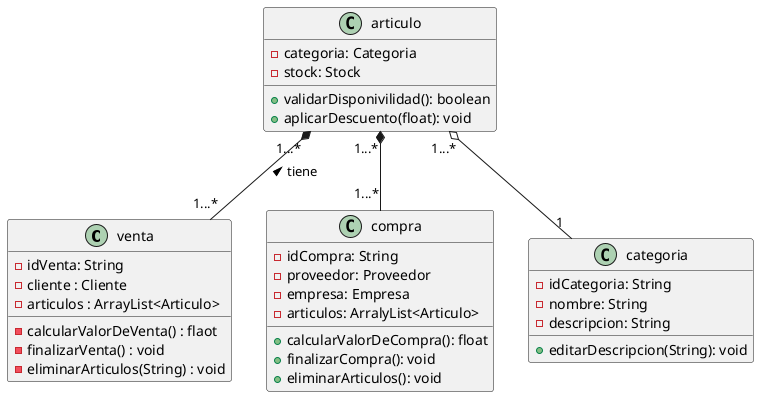 @startuml
class venta{
    - idVenta: String
    - cliente : Cliente
    - articulos : ArrayList<Articulo>
    - calcularValorDeVenta() : flaot
    - finalizarVenta() : void
    - eliminarArticulos(String) : void
}

class compra{
    - idCompra: String
    - proveedor: Proveedor
    - empresa: Empresa
    - articulos: ArralyList<Articulo>
    + calcularValorDeCompra(): float
    + finalizarCompra(): void
    + eliminarArticulos(): void
}
class articulo{
    - categoria: Categoria
    - stock: Stock
    + validarDisponivilidad(): boolean
    + aplicarDescuento(float): void
}
class categoria{
    -idCategoria: String 
    -nombre: String
    - descripcion: String
    + editarDescripcion(String): void
}

articulo "1...*" o-- "1" categoria
articulo "1...*" *-- "1...*" compra
articulo "1...*" *-- "1...*" venta: tiene <




@enduml